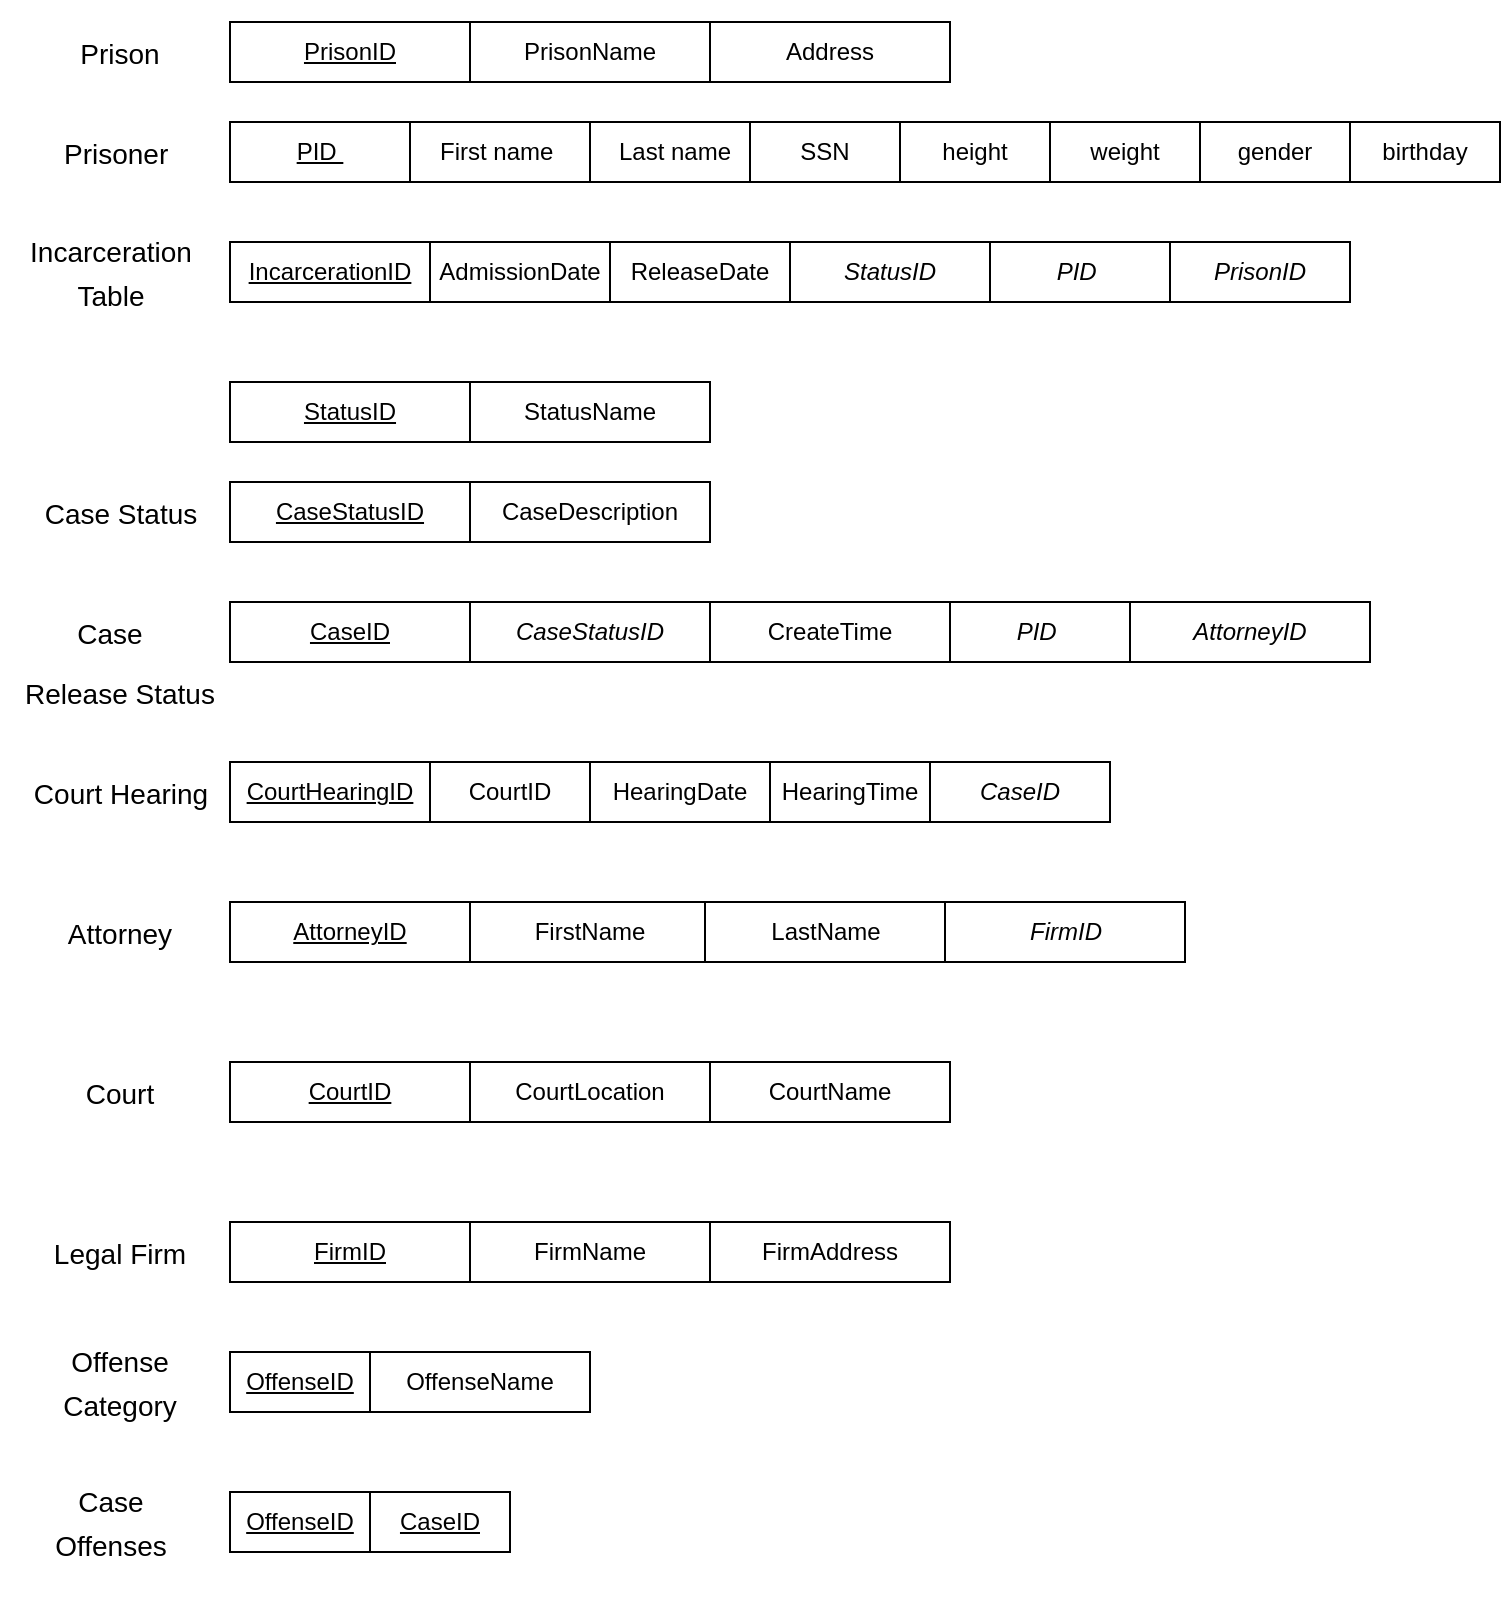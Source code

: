 <mxfile version="13.2.1" type="device"><diagram id="6-A-8fZmsjtBQCMecS1m" name="Page-1"><mxGraphModel dx="1875" dy="886" grid="1" gridSize="10" guides="1" tooltips="1" connect="1" arrows="1" fold="1" page="1" pageScale="1" pageWidth="850" pageHeight="1100" math="0" shadow="0"><root><mxCell id="0"/><mxCell id="1" parent="0"/><mxCell id="jbtrLszgvr42KVfR65ug-1" value="&lt;p class=&quot;MsoNoSpacing&quot;&gt;&lt;u&gt;PID&amp;nbsp;&lt;/u&gt;&lt;/p&gt;" style="rounded=0;whiteSpace=wrap;html=1;" parent="1" vertex="1"><mxGeometry x="120" y="70" width="90" height="30" as="geometry"/></mxCell><mxCell id="jbtrLszgvr42KVfR65ug-2" value="&lt;p class=&quot;MsoNoSpacing&quot;&gt;First name&amp;nbsp;&lt;/p&gt;" style="rounded=0;whiteSpace=wrap;html=1;" parent="1" vertex="1"><mxGeometry x="210" y="70" width="90" height="30" as="geometry"/></mxCell><mxCell id="jbtrLszgvr42KVfR65ug-3" value="&lt;p class=&quot;MsoNoSpacing&quot;&gt;Last name&lt;/p&gt;" style="rounded=0;whiteSpace=wrap;html=1;" parent="1" vertex="1"><mxGeometry x="300" y="70" width="85" height="30" as="geometry"/></mxCell><mxCell id="jbtrLszgvr42KVfR65ug-4" value="&lt;p class=&quot;MsoNoSpacing&quot;&gt;SSN&lt;/p&gt;" style="rounded=0;whiteSpace=wrap;html=1;" parent="1" vertex="1"><mxGeometry x="380" y="70" width="75" height="30" as="geometry"/></mxCell><mxCell id="Wf2l9iewQxmwFe_kcC85-56" value="&lt;p class=&quot;MsoNoSpacing&quot;&gt;&lt;u&gt;IncarcerationID&lt;/u&gt;&lt;/p&gt;" style="rounded=0;whiteSpace=wrap;html=1;" parent="1" vertex="1"><mxGeometry x="120" y="130" width="100" height="30" as="geometry"/></mxCell><mxCell id="Wf2l9iewQxmwFe_kcC85-57" value="&lt;p class=&quot;MsoNoSpacing&quot;&gt;AdmissionDate&lt;/p&gt;" style="rounded=0;whiteSpace=wrap;html=1;" parent="1" vertex="1"><mxGeometry x="220" y="130" width="90" height="30" as="geometry"/></mxCell><mxCell id="Wf2l9iewQxmwFe_kcC85-59" value="&lt;p class=&quot;MsoNoSpacing&quot;&gt;&lt;i&gt;StatusID&lt;/i&gt;&lt;/p&gt;" style="rounded=0;whiteSpace=wrap;html=1;" parent="1" vertex="1"><mxGeometry x="400" y="130" width="100" height="30" as="geometry"/></mxCell><mxCell id="Wf2l9iewQxmwFe_kcC85-62" value="&lt;p class=&quot;MsoNoSpacing&quot;&gt;&lt;u&gt;CaseID&lt;/u&gt;&lt;/p&gt;" style="rounded=0;whiteSpace=wrap;html=1;" parent="1" vertex="1"><mxGeometry x="120" y="310" width="120" height="30" as="geometry"/></mxCell><mxCell id="Wf2l9iewQxmwFe_kcC85-63" value="&lt;p class=&quot;MsoNoSpacing&quot;&gt;&lt;i&gt;CaseStatusID&lt;/i&gt;&lt;/p&gt;" style="rounded=0;whiteSpace=wrap;html=1;" parent="1" vertex="1"><mxGeometry x="240" y="310" width="120" height="30" as="geometry"/></mxCell><mxCell id="Wf2l9iewQxmwFe_kcC85-68" value="&lt;p class=&quot;MsoNoSpacing&quot;&gt;&lt;u&gt;CourtHearingID&lt;/u&gt;&lt;/p&gt;" style="rounded=0;whiteSpace=wrap;html=1;" parent="1" vertex="1"><mxGeometry x="120" y="390" width="100" height="30" as="geometry"/></mxCell><mxCell id="Wf2l9iewQxmwFe_kcC85-74" value="&lt;p class=&quot;MsoNoSpacing&quot;&gt;&lt;u&gt;AttorneyID&lt;/u&gt;&lt;br&gt;&lt;/p&gt;" style="rounded=0;whiteSpace=wrap;html=1;" parent="1" vertex="1"><mxGeometry x="120" y="460" width="120" height="30" as="geometry"/></mxCell><mxCell id="Wf2l9iewQxmwFe_kcC85-75" value="&lt;p class=&quot;MsoNoSpacing&quot;&gt;FirstName&lt;/p&gt;" style="rounded=0;whiteSpace=wrap;html=1;" parent="1" vertex="1"><mxGeometry x="240" y="460" width="120" height="30" as="geometry"/></mxCell><mxCell id="Wf2l9iewQxmwFe_kcC85-92" value="&lt;p class=&quot;MsoNoSpacing&quot;&gt;&lt;u&gt;FirmID&lt;/u&gt;&lt;/p&gt;" style="rounded=0;whiteSpace=wrap;html=1;" parent="1" vertex="1"><mxGeometry x="120" y="620" width="120" height="30" as="geometry"/></mxCell><mxCell id="Wf2l9iewQxmwFe_kcC85-93" value="&lt;p class=&quot;MsoNoSpacing&quot;&gt;FirmName&lt;/p&gt;" style="rounded=0;whiteSpace=wrap;html=1;" parent="1" vertex="1"><mxGeometry x="240" y="620" width="120" height="30" as="geometry"/></mxCell><mxCell id="Wf2l9iewQxmwFe_kcC85-110" value="&lt;p class=&quot;MsoNoSpacing&quot;&gt;&lt;u&gt;OffenseID&lt;/u&gt;&lt;br&gt;&lt;/p&gt;" style="rounded=0;whiteSpace=wrap;html=1;" parent="1" vertex="1"><mxGeometry x="120" y="685" width="70" height="30" as="geometry"/></mxCell><mxCell id="Wf2l9iewQxmwFe_kcC85-111" value="&lt;p class=&quot;MsoNoSpacing&quot;&gt;OffenseName&lt;/p&gt;" style="rounded=0;whiteSpace=wrap;html=1;" parent="1" vertex="1"><mxGeometry x="190" y="685" width="110" height="30" as="geometry"/></mxCell><mxCell id="Wf2l9iewQxmwFe_kcC85-124" value="&lt;p class=&quot;MsoNoSpacing&quot;&gt;&lt;u&gt;CourtID&lt;/u&gt;&lt;/p&gt;" style="rounded=0;whiteSpace=wrap;html=1;" parent="1" vertex="1"><mxGeometry x="120" y="540" width="120" height="30" as="geometry"/></mxCell><mxCell id="Wf2l9iewQxmwFe_kcC85-125" value="&lt;p class=&quot;MsoNoSpacing&quot;&gt;CourtLocation&lt;/p&gt;" style="rounded=0;whiteSpace=wrap;html=1;" parent="1" vertex="1"><mxGeometry x="240" y="540" width="120" height="30" as="geometry"/></mxCell><mxCell id="qFp3khZ6SCsjHt9qfjGR-1" value="&lt;h2&gt;&lt;span style=&quot;font-weight: normal&quot;&gt;&lt;font style=&quot;font-size: 14px&quot;&gt;Offense Category&lt;/font&gt;&lt;/span&gt;&lt;/h2&gt;" style="text;html=1;strokeColor=none;fillColor=none;align=center;verticalAlign=middle;whiteSpace=wrap;rounded=0;" parent="1" vertex="1"><mxGeometry x="30" y="680" width="70" height="40" as="geometry"/></mxCell><mxCell id="qFp3khZ6SCsjHt9qfjGR-3" value="&lt;h2 style=&quot;text-align: left&quot;&gt;&lt;font style=&quot;font-size: 14px ; font-weight: normal&quot;&gt;Legal Firm&lt;/font&gt;&lt;/h2&gt;" style="text;html=1;strokeColor=none;fillColor=none;align=center;verticalAlign=middle;whiteSpace=wrap;rounded=0;" parent="1" vertex="1"><mxGeometry x="30" y="625" width="70" height="20" as="geometry"/></mxCell><mxCell id="qFp3khZ6SCsjHt9qfjGR-4" value="&lt;h2 style=&quot;text-align: left&quot;&gt;&lt;span style=&quot;font-weight: normal&quot;&gt;&lt;font style=&quot;font-size: 14px&quot;&gt;Court&lt;/font&gt;&lt;/span&gt;&lt;/h2&gt;" style="text;html=1;strokeColor=none;fillColor=none;align=center;verticalAlign=middle;whiteSpace=wrap;rounded=0;" parent="1" vertex="1"><mxGeometry x="25" y="545" width="80" height="20" as="geometry"/></mxCell><mxCell id="qFp3khZ6SCsjHt9qfjGR-5" value="&lt;h2 style=&quot;text-align: left&quot;&gt;&lt;span style=&quot;font-weight: normal&quot;&gt;&lt;font style=&quot;font-size: 14px&quot;&gt;Attorney&lt;/font&gt;&lt;/span&gt;&lt;/h2&gt;" style="text;html=1;strokeColor=none;fillColor=none;align=center;verticalAlign=middle;whiteSpace=wrap;rounded=0;" parent="1" vertex="1"><mxGeometry x="25" y="465" width="80" height="20" as="geometry"/></mxCell><mxCell id="qFp3khZ6SCsjHt9qfjGR-6" value="&lt;h2 style=&quot;text-align: left&quot;&gt;&lt;span style=&quot;font-weight: normal&quot;&gt;&lt;font style=&quot;font-size: 14px&quot;&gt;Court Hearing&lt;/font&gt;&lt;/span&gt;&lt;/h2&gt;" style="text;html=1;strokeColor=none;fillColor=none;align=center;verticalAlign=middle;whiteSpace=wrap;rounded=0;" parent="1" vertex="1"><mxGeometry x="17.5" y="395" width="95" height="20" as="geometry"/></mxCell><mxCell id="qFp3khZ6SCsjHt9qfjGR-8" value="&lt;h2&gt;&lt;span style=&quot;font-size: 14px ; font-weight: 400&quot;&gt;Incarceration Table&lt;/span&gt;&lt;br&gt;&lt;/h2&gt;" style="text;html=1;strokeColor=none;fillColor=none;align=center;verticalAlign=middle;whiteSpace=wrap;rounded=0;" parent="1" vertex="1"><mxGeometry x="17.5" y="125" width="85" height="40" as="geometry"/></mxCell><mxCell id="qFp3khZ6SCsjHt9qfjGR-10" value="&lt;h2 style=&quot;text-align: left&quot;&gt;&lt;span style=&quot;font-size: 14px ; font-weight: 400&quot;&gt;Prisoner&amp;nbsp;&lt;/span&gt;&lt;br&gt;&lt;/h2&gt;" style="text;html=1;strokeColor=none;fillColor=none;align=center;verticalAlign=middle;whiteSpace=wrap;rounded=0;" parent="1" vertex="1"><mxGeometry x="25" y="75" width="80" height="20" as="geometry"/></mxCell><mxCell id="qFp3khZ6SCsjHt9qfjGR-11" value="&lt;h2 style=&quot;text-align: left&quot;&gt;&lt;font style=&quot;font-size: 14px ; font-weight: normal&quot;&gt;Case&lt;/font&gt;&lt;/h2&gt;" style="text;html=1;strokeColor=none;fillColor=none;align=center;verticalAlign=middle;whiteSpace=wrap;rounded=0;" parent="1" vertex="1"><mxGeometry x="30" y="315" width="60" height="20" as="geometry"/></mxCell><mxCell id="7aHwbx3N8FK-E1SO1Oim-1" value="&lt;p class=&quot;MsoNoSpacing&quot;&gt;height&lt;/p&gt;" style="rounded=0;whiteSpace=wrap;html=1;" parent="1" vertex="1"><mxGeometry x="455" y="70" width="75" height="30" as="geometry"/></mxCell><mxCell id="7aHwbx3N8FK-E1SO1Oim-2" value="&lt;p class=&quot;MsoNoSpacing&quot;&gt;weight&lt;/p&gt;" style="rounded=0;whiteSpace=wrap;html=1;" parent="1" vertex="1"><mxGeometry x="530" y="70" width="75" height="30" as="geometry"/></mxCell><mxCell id="7aHwbx3N8FK-E1SO1Oim-3" value="&lt;p class=&quot;MsoNoSpacing&quot;&gt;gender&lt;/p&gt;" style="rounded=0;whiteSpace=wrap;html=1;" parent="1" vertex="1"><mxGeometry x="605" y="70" width="75" height="30" as="geometry"/></mxCell><mxCell id="7aHwbx3N8FK-E1SO1Oim-4" value="&lt;p class=&quot;MsoNoSpacing&quot;&gt;birthday&lt;/p&gt;" style="rounded=0;whiteSpace=wrap;html=1;" parent="1" vertex="1"><mxGeometry x="680" y="70" width="75" height="30" as="geometry"/></mxCell><mxCell id="7aHwbx3N8FK-E1SO1Oim-5" value="&lt;p class=&quot;MsoNoSpacing&quot;&gt;CreateTime&lt;/p&gt;" style="rounded=0;whiteSpace=wrap;html=1;" parent="1" vertex="1"><mxGeometry x="360" y="310" width="120" height="30" as="geometry"/></mxCell><mxCell id="7aHwbx3N8FK-E1SO1Oim-7" value="&lt;p class=&quot;MsoNoSpacing&quot;&gt;&lt;i&gt;PID&amp;nbsp;&lt;/i&gt;&lt;/p&gt;" style="rounded=0;whiteSpace=wrap;html=1;" parent="1" vertex="1"><mxGeometry x="500" y="130" width="90" height="30" as="geometry"/></mxCell><mxCell id="7aHwbx3N8FK-E1SO1Oim-13" value="&lt;p class=&quot;MsoNoSpacing&quot;&gt;&lt;u&gt;CaseStatusID&lt;/u&gt;&lt;/p&gt;" style="rounded=0;whiteSpace=wrap;html=1;" parent="1" vertex="1"><mxGeometry x="120" y="250" width="120" height="30" as="geometry"/></mxCell><mxCell id="7aHwbx3N8FK-E1SO1Oim-14" value="&lt;p class=&quot;MsoNoSpacing&quot;&gt;CaseDescription&lt;/p&gt;" style="rounded=0;whiteSpace=wrap;html=1;" parent="1" vertex="1"><mxGeometry x="240" y="250" width="120" height="30" as="geometry"/></mxCell><mxCell id="7aHwbx3N8FK-E1SO1Oim-15" value="&lt;h2&gt;&lt;font style=&quot;font-size: 14px ; font-weight: normal&quot;&gt;Case Status&lt;/font&gt;&lt;/h2&gt;" style="text;html=1;strokeColor=none;fillColor=none;align=center;verticalAlign=middle;whiteSpace=wrap;rounded=0;" parent="1" vertex="1"><mxGeometry x="22.5" y="242.5" width="85" height="45" as="geometry"/></mxCell><mxCell id="7aHwbx3N8FK-E1SO1Oim-19" value="&lt;p class=&quot;MsoNoSpacing&quot;&gt;CourtID&lt;/p&gt;" style="rounded=0;whiteSpace=wrap;html=1;" parent="1" vertex="1"><mxGeometry x="220" y="390" width="80" height="30" as="geometry"/></mxCell><mxCell id="7aHwbx3N8FK-E1SO1Oim-20" value="&lt;p class=&quot;MsoNoSpacing&quot;&gt;HearingDate&lt;/p&gt;" style="rounded=0;whiteSpace=wrap;html=1;" parent="1" vertex="1"><mxGeometry x="300" y="390" width="90" height="30" as="geometry"/></mxCell><mxCell id="7aHwbx3N8FK-E1SO1Oim-22" value="&lt;p class=&quot;MsoNoSpacing&quot;&gt;LastName&lt;/p&gt;" style="rounded=0;whiteSpace=wrap;html=1;" parent="1" vertex="1"><mxGeometry x="357.5" y="460" width="120" height="30" as="geometry"/></mxCell><mxCell id="7aHwbx3N8FK-E1SO1Oim-23" value="&lt;p class=&quot;MsoNoSpacing&quot;&gt;&lt;i&gt;FirmID&lt;/i&gt;&lt;/p&gt;" style="rounded=0;whiteSpace=wrap;html=1;" parent="1" vertex="1"><mxGeometry x="477.5" y="460" width="120" height="30" as="geometry"/></mxCell><mxCell id="7aHwbx3N8FK-E1SO1Oim-24" value="&lt;p class=&quot;MsoNoSpacing&quot;&gt;&lt;i&gt;CaseID&lt;/i&gt;&lt;/p&gt;" style="rounded=0;whiteSpace=wrap;html=1;" parent="1" vertex="1"><mxGeometry x="470" y="390" width="90" height="30" as="geometry"/></mxCell><mxCell id="7aHwbx3N8FK-E1SO1Oim-25" value="&lt;p class=&quot;MsoNoSpacing&quot;&gt;&lt;i&gt;PID&amp;nbsp;&lt;/i&gt;&lt;/p&gt;" style="rounded=0;whiteSpace=wrap;html=1;" parent="1" vertex="1"><mxGeometry x="480" y="310" width="90" height="30" as="geometry"/></mxCell><mxCell id="7aHwbx3N8FK-E1SO1Oim-26" value="&lt;p class=&quot;MsoNoSpacing&quot;&gt;&lt;i&gt;AttorneyID&lt;/i&gt;&lt;br&gt;&lt;/p&gt;" style="rounded=0;whiteSpace=wrap;html=1;" parent="1" vertex="1"><mxGeometry x="570" y="310" width="120" height="30" as="geometry"/></mxCell><mxCell id="7aHwbx3N8FK-E1SO1Oim-27" value="&lt;p class=&quot;MsoNoSpacing&quot;&gt;&lt;u&gt;OffenseID&lt;/u&gt;&lt;/p&gt;" style="rounded=0;whiteSpace=wrap;html=1;" parent="1" vertex="1"><mxGeometry x="120" y="755" width="70" height="30" as="geometry"/></mxCell><mxCell id="7aHwbx3N8FK-E1SO1Oim-28" value="&lt;h2&gt;&lt;font style=&quot;font-size: 14px ; font-weight: normal&quot;&gt;Case Offenses&lt;/font&gt;&lt;/h2&gt;" style="text;html=1;strokeColor=none;fillColor=none;align=center;verticalAlign=middle;whiteSpace=wrap;rounded=0;" parent="1" vertex="1"><mxGeometry x="27.5" y="750" width="65" height="40" as="geometry"/></mxCell><mxCell id="7aHwbx3N8FK-E1SO1Oim-29" value="&lt;p class=&quot;MsoNoSpacing&quot;&gt;&lt;u&gt;CaseID&lt;/u&gt;&lt;/p&gt;" style="rounded=0;whiteSpace=wrap;html=1;" parent="1" vertex="1"><mxGeometry x="190" y="755" width="70" height="30" as="geometry"/></mxCell><mxCell id="ycSZeX82VbId9rvqsMwr-1" value="&lt;p class=&quot;MsoNoSpacing&quot;&gt;&lt;u&gt;StatusID&lt;/u&gt;&lt;/p&gt;" style="rounded=0;whiteSpace=wrap;html=1;" vertex="1" parent="1"><mxGeometry x="120" y="200" width="120" height="30" as="geometry"/></mxCell><mxCell id="ycSZeX82VbId9rvqsMwr-2" value="&lt;p class=&quot;MsoNoSpacing&quot;&gt;StatusName&lt;/p&gt;" style="rounded=0;whiteSpace=wrap;html=1;" vertex="1" parent="1"><mxGeometry x="240" y="200" width="120" height="30" as="geometry"/></mxCell><mxCell id="ycSZeX82VbId9rvqsMwr-3" value="&lt;h2 style=&quot;text-align: left&quot;&gt;&lt;span style=&quot;font-size: 14px ; font-weight: 400&quot;&gt;Release Status&lt;/span&gt;&lt;/h2&gt;" style="text;html=1;strokeColor=none;fillColor=none;align=center;verticalAlign=middle;whiteSpace=wrap;rounded=0;" vertex="1" parent="1"><mxGeometry x="5" y="347.5" width="120" height="15" as="geometry"/></mxCell><mxCell id="ycSZeX82VbId9rvqsMwr-5" value="&lt;p class=&quot;MsoNoSpacing&quot;&gt;ReleaseDate&lt;/p&gt;" style="rounded=0;whiteSpace=wrap;html=1;" vertex="1" parent="1"><mxGeometry x="310" y="130" width="90" height="30" as="geometry"/></mxCell><mxCell id="ycSZeX82VbId9rvqsMwr-9" value="&lt;p class=&quot;MsoNoSpacing&quot;&gt;HearingTime&lt;/p&gt;" style="rounded=0;whiteSpace=wrap;html=1;" vertex="1" parent="1"><mxGeometry x="390" y="390" width="80" height="30" as="geometry"/></mxCell><mxCell id="ycSZeX82VbId9rvqsMwr-10" value="&lt;p class=&quot;MsoNoSpacing&quot;&gt;&lt;u&gt;PrisonID&lt;/u&gt;&lt;/p&gt;" style="rounded=0;whiteSpace=wrap;html=1;" vertex="1" parent="1"><mxGeometry x="120" y="20" width="120" height="30" as="geometry"/></mxCell><mxCell id="ycSZeX82VbId9rvqsMwr-11" value="&lt;p class=&quot;MsoNoSpacing&quot;&gt;Address&lt;/p&gt;" style="rounded=0;whiteSpace=wrap;html=1;" vertex="1" parent="1"><mxGeometry x="360" y="20" width="120" height="30" as="geometry"/></mxCell><mxCell id="ycSZeX82VbId9rvqsMwr-12" value="&lt;h2 style=&quot;text-align: left&quot;&gt;&lt;span style=&quot;font-weight: normal&quot;&gt;&lt;font style=&quot;font-size: 14px&quot;&gt;Prison&lt;/font&gt;&lt;/span&gt;&lt;/h2&gt;" style="text;html=1;strokeColor=none;fillColor=none;align=center;verticalAlign=middle;whiteSpace=wrap;rounded=0;" vertex="1" parent="1"><mxGeometry x="25" y="25" width="80" height="20" as="geometry"/></mxCell><mxCell id="ycSZeX82VbId9rvqsMwr-13" value="&lt;p class=&quot;MsoNoSpacing&quot;&gt;&lt;i&gt;PrisonID&lt;/i&gt;&lt;/p&gt;" style="rounded=0;whiteSpace=wrap;html=1;" vertex="1" parent="1"><mxGeometry x="590" y="130" width="90" height="30" as="geometry"/></mxCell><mxCell id="ycSZeX82VbId9rvqsMwr-14" value="&lt;p class=&quot;MsoNoSpacing&quot;&gt;PrisonName&lt;/p&gt;" style="rounded=0;whiteSpace=wrap;html=1;" vertex="1" parent="1"><mxGeometry x="240" y="20" width="120" height="30" as="geometry"/></mxCell><mxCell id="ycSZeX82VbId9rvqsMwr-15" value="&lt;p class=&quot;MsoNoSpacing&quot;&gt;CourtName&lt;/p&gt;" style="rounded=0;whiteSpace=wrap;html=1;" vertex="1" parent="1"><mxGeometry x="360" y="540" width="120" height="30" as="geometry"/></mxCell><mxCell id="ycSZeX82VbId9rvqsMwr-16" value="&lt;p class=&quot;MsoNoSpacing&quot;&gt;FirmAddress&lt;/p&gt;" style="rounded=0;whiteSpace=wrap;html=1;" vertex="1" parent="1"><mxGeometry x="360" y="620" width="120" height="30" as="geometry"/></mxCell></root></mxGraphModel></diagram></mxfile>